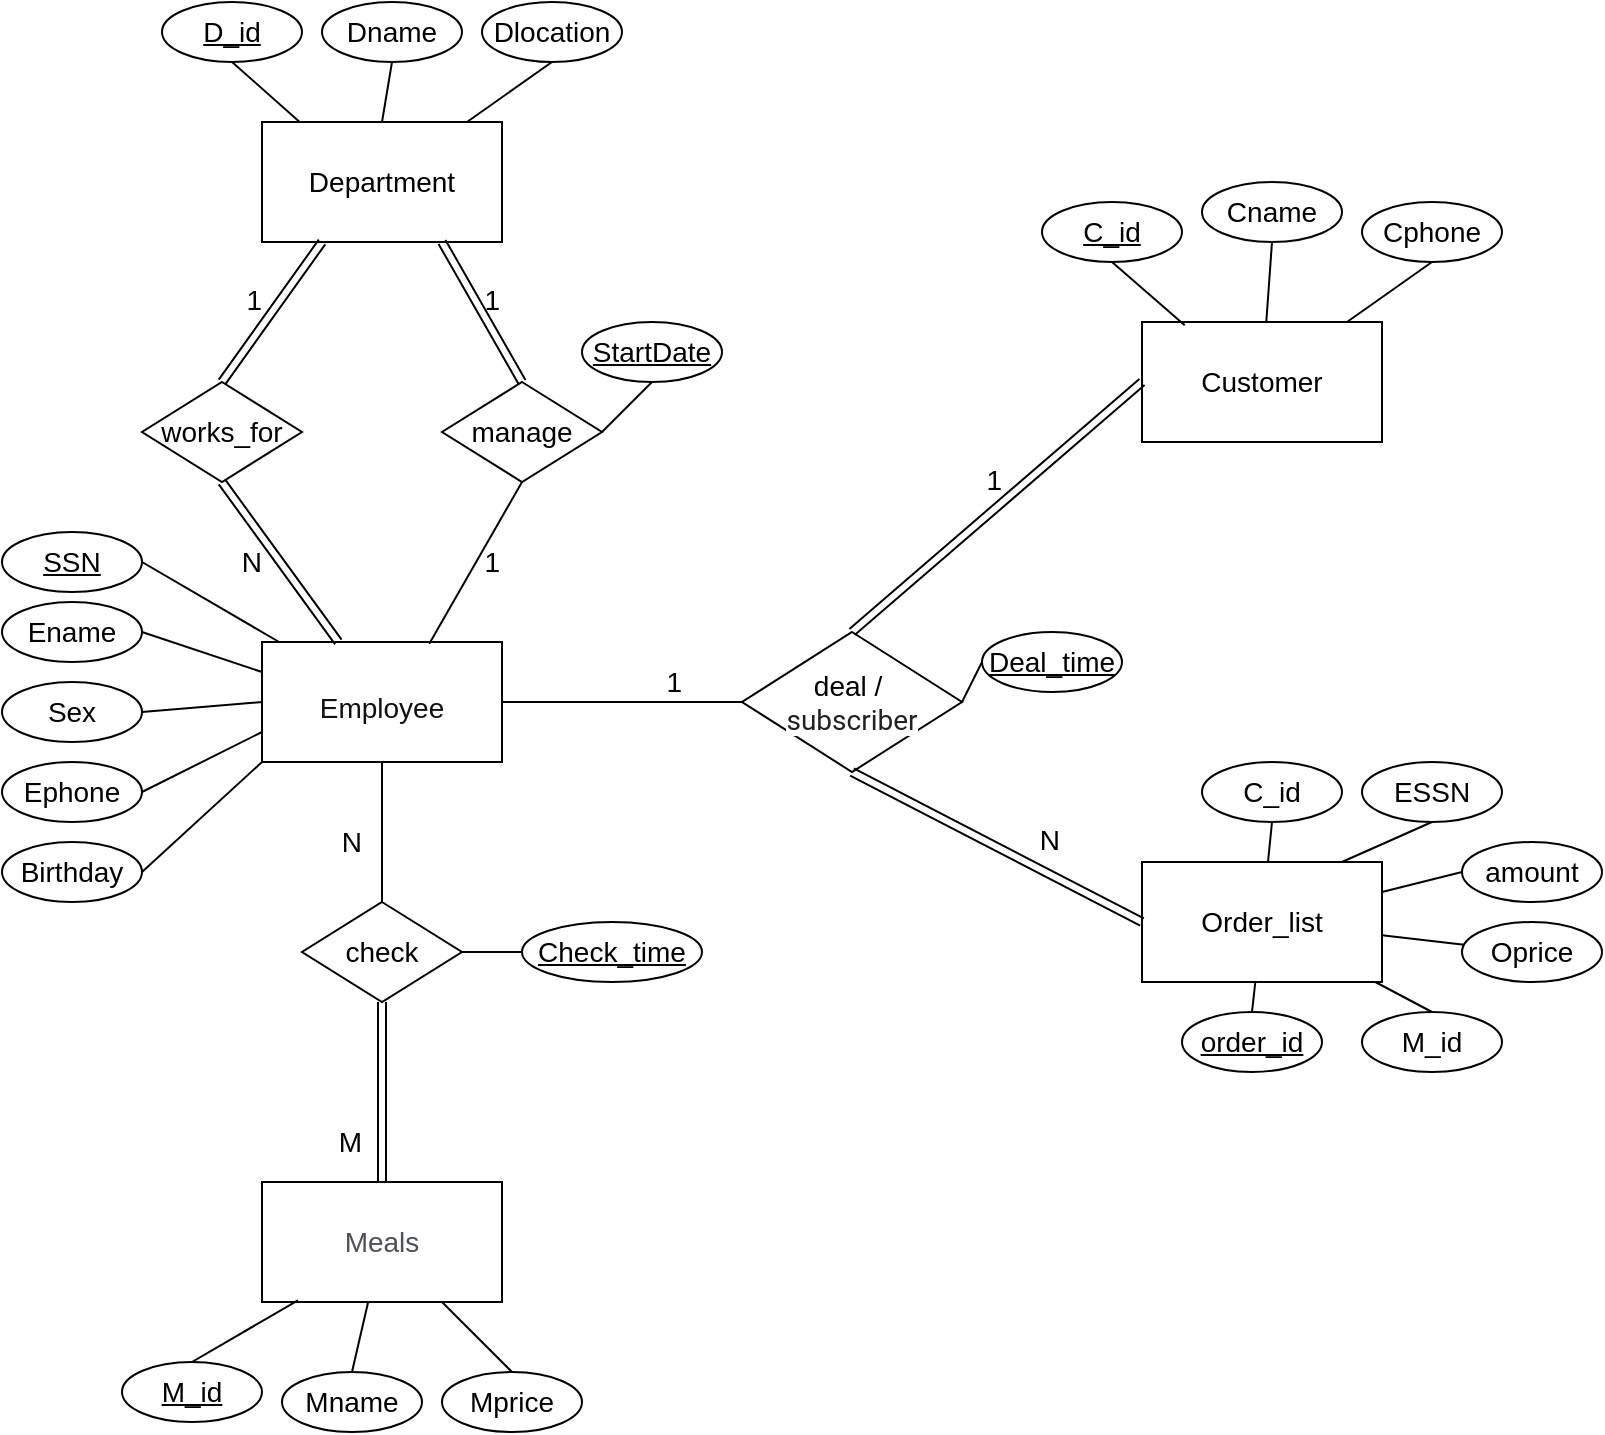 <mxfile version="15.9.1" type="device"><diagram id="R2lEEEUBdFMjLlhIrx00" name="Page-1"><mxGraphModel dx="861" dy="644" grid="1" gridSize="10" guides="1" tooltips="1" connect="1" arrows="1" fold="1" page="1" pageScale="1" pageWidth="850" pageHeight="1100" math="0" shadow="0" extFonts="Permanent Marker^https://fonts.googleapis.com/css?family=Permanent+Marker"><root><mxCell id="0"/><mxCell id="1" parent="0"/><mxCell id="v8dXHl4YSbbSV7GjJ0eQ-2" value="&lt;font style=&quot;font-size: 14px&quot;&gt;Department&lt;/font&gt;" style="rounded=0;whiteSpace=wrap;html=1;" parent="1" vertex="1"><mxGeometry x="160" y="160" width="120" height="60" as="geometry"/></mxCell><mxCell id="v8dXHl4YSbbSV7GjJ0eQ-3" value="&lt;h1 class=&quot;post-title&quot; style=&quot;margin: 10px 0px ; padding: 0px ; list-style: none ; border: 0px ; outline: none ; font-family: &amp;#34;source sans pro&amp;#34; , sans-serif ; clear: both ; color: rgb(17 , 17 , 17) ; background-color: rgb(255 , 255 , 255)&quot;&gt;&lt;font style=&quot;font-size: 14px ; font-weight: normal&quot;&gt;Employee&lt;/font&gt;&lt;/h1&gt;" style="rounded=0;whiteSpace=wrap;html=1;" parent="1" vertex="1"><mxGeometry x="160" y="420" width="120" height="60" as="geometry"/></mxCell><mxCell id="v8dXHl4YSbbSV7GjJ0eQ-4" value="&lt;span style=&quot;color: rgb(77 , 81 , 86) ; font-family: &amp;#34;arial&amp;#34; , sans-serif ; font-size: 14px ; text-align: left ; background-color: rgb(255 , 255 , 255)&quot;&gt;Meals&lt;/span&gt;" style="rounded=0;whiteSpace=wrap;html=1;" parent="1" vertex="1"><mxGeometry x="160" y="690" width="120" height="60" as="geometry"/></mxCell><mxCell id="v8dXHl4YSbbSV7GjJ0eQ-5" value="&lt;font style=&quot;font-size: 14px&quot;&gt;Customer&lt;/font&gt;" style="rounded=0;whiteSpace=wrap;html=1;" parent="1" vertex="1"><mxGeometry x="600" y="260" width="120" height="60" as="geometry"/></mxCell><mxCell id="v8dXHl4YSbbSV7GjJ0eQ-6" value="&lt;font style=&quot;font-size: 14px&quot;&gt;Order_list&lt;/font&gt;" style="rounded=0;whiteSpace=wrap;html=1;" parent="1" vertex="1"><mxGeometry x="600" y="530" width="120" height="60" as="geometry"/></mxCell><mxCell id="v8dXHl4YSbbSV7GjJ0eQ-7" value="&lt;u&gt;D_id&lt;/u&gt;" style="ellipse;whiteSpace=wrap;html=1;fontSize=14;" parent="1" vertex="1"><mxGeometry x="110" y="100" width="70" height="30" as="geometry"/></mxCell><mxCell id="v8dXHl4YSbbSV7GjJ0eQ-8" value="works_for" style="rhombus;whiteSpace=wrap;html=1;fontSize=14;" parent="1" vertex="1"><mxGeometry x="100" y="290" width="80" height="50" as="geometry"/></mxCell><mxCell id="v8dXHl4YSbbSV7GjJ0eQ-9" value="manage" style="rhombus;whiteSpace=wrap;html=1;fontSize=14;" parent="1" vertex="1"><mxGeometry x="250" y="290" width="80" height="50" as="geometry"/></mxCell><mxCell id="v8dXHl4YSbbSV7GjJ0eQ-10" value="check" style="rhombus;whiteSpace=wrap;html=1;fontSize=14;" parent="1" vertex="1"><mxGeometry x="180" y="550" width="80" height="50" as="geometry"/></mxCell><mxCell id="v8dXHl4YSbbSV7GjJ0eQ-11" value="&lt;font style=&quot;font-size: 14px&quot;&gt;deal /&amp;nbsp;&lt;br&gt;&lt;span style=&quot;color: rgba(0 , 0 , 0 , 0.87) ; font-family: &amp;#34;roboto&amp;#34; , &amp;#34;robotodraft&amp;#34; , &amp;#34;helvetica&amp;#34; , &amp;#34;arial&amp;#34; , sans-serif ; text-align: left ; background-color: rgb(255 , 255 , 255)&quot;&gt;subscriber&lt;/span&gt;&lt;/font&gt;" style="rhombus;whiteSpace=wrap;html=1;fontSize=14;" parent="1" vertex="1"><mxGeometry x="400" y="415" width="110" height="70" as="geometry"/></mxCell><mxCell id="v8dXHl4YSbbSV7GjJ0eQ-12" value="" style="endArrow=none;html=1;rounded=0;fontSize=14;exitX=0.5;exitY=1;exitDx=0;exitDy=0;entryX=0.697;entryY=0.015;entryDx=0;entryDy=0;entryPerimeter=0;" parent="1" source="v8dXHl4YSbbSV7GjJ0eQ-9" target="v8dXHl4YSbbSV7GjJ0eQ-3" edge="1"><mxGeometry relative="1" as="geometry"><mxPoint x="340" y="320" as="sourcePoint"/><mxPoint x="500" y="320" as="targetPoint"/></mxGeometry></mxCell><mxCell id="v8dXHl4YSbbSV7GjJ0eQ-13" value="1" style="resizable=0;html=1;align=right;verticalAlign=bottom;fontSize=14;" parent="v8dXHl4YSbbSV7GjJ0eQ-12" connectable="0" vertex="1"><mxGeometry x="1" relative="1" as="geometry"><mxPoint x="36" y="-30" as="offset"/></mxGeometry></mxCell><mxCell id="v8dXHl4YSbbSV7GjJ0eQ-16" value="" style="shape=link;html=1;rounded=0;fontSize=14;exitX=0.25;exitY=1;exitDx=0;exitDy=0;entryX=0.5;entryY=0;entryDx=0;entryDy=0;" parent="1" source="v8dXHl4YSbbSV7GjJ0eQ-2" target="v8dXHl4YSbbSV7GjJ0eQ-8" edge="1"><mxGeometry relative="1" as="geometry"><mxPoint x="90" y="240" as="sourcePoint"/><mxPoint x="250" y="240" as="targetPoint"/></mxGeometry></mxCell><mxCell id="v8dXHl4YSbbSV7GjJ0eQ-17" value="1" style="resizable=0;html=1;align=right;verticalAlign=bottom;fontSize=14;" parent="v8dXHl4YSbbSV7GjJ0eQ-16" connectable="0" vertex="1"><mxGeometry x="1" relative="1" as="geometry"><mxPoint x="20" y="-30" as="offset"/></mxGeometry></mxCell><mxCell id="v8dXHl4YSbbSV7GjJ0eQ-19" value="" style="shape=link;html=1;rounded=0;fontSize=14;exitX=0.75;exitY=1;exitDx=0;exitDy=0;entryX=0.5;entryY=0;entryDx=0;entryDy=0;" parent="1" source="v8dXHl4YSbbSV7GjJ0eQ-2" target="v8dXHl4YSbbSV7GjJ0eQ-9" edge="1"><mxGeometry relative="1" as="geometry"><mxPoint x="221.84" y="230.18" as="sourcePoint"/><mxPoint x="150" y="300" as="targetPoint"/></mxGeometry></mxCell><mxCell id="v8dXHl4YSbbSV7GjJ0eQ-20" value="1" style="resizable=0;html=1;align=right;verticalAlign=bottom;fontSize=14;" parent="v8dXHl4YSbbSV7GjJ0eQ-19" connectable="0" vertex="1"><mxGeometry x="1" relative="1" as="geometry"><mxPoint x="-10" y="-30" as="offset"/></mxGeometry></mxCell><mxCell id="v8dXHl4YSbbSV7GjJ0eQ-21" value="" style="shape=link;html=1;rounded=0;fontSize=14;exitX=0.5;exitY=1;exitDx=0;exitDy=0;" parent="1" source="v8dXHl4YSbbSV7GjJ0eQ-8" target="v8dXHl4YSbbSV7GjJ0eQ-3" edge="1"><mxGeometry relative="1" as="geometry"><mxPoint x="70" y="390" as="sourcePoint"/><mxPoint x="220" y="420" as="targetPoint"/></mxGeometry></mxCell><mxCell id="v8dXHl4YSbbSV7GjJ0eQ-22" value="N" style="resizable=0;html=1;align=right;verticalAlign=bottom;fontSize=14;" parent="v8dXHl4YSbbSV7GjJ0eQ-21" connectable="0" vertex="1"><mxGeometry x="1" relative="1" as="geometry"><mxPoint x="-38" y="-30" as="offset"/></mxGeometry></mxCell><mxCell id="v8dXHl4YSbbSV7GjJ0eQ-23" value="" style="endArrow=none;html=1;rounded=0;fontSize=14;exitX=0.5;exitY=1;exitDx=0;exitDy=0;entryX=0.5;entryY=0;entryDx=0;entryDy=0;" parent="1" source="v8dXHl4YSbbSV7GjJ0eQ-3" target="v8dXHl4YSbbSV7GjJ0eQ-10" edge="1"><mxGeometry relative="1" as="geometry"><mxPoint x="230" y="360" as="sourcePoint"/><mxPoint x="390" y="360" as="targetPoint"/></mxGeometry></mxCell><mxCell id="v8dXHl4YSbbSV7GjJ0eQ-24" value="N" style="resizable=0;html=1;align=right;verticalAlign=bottom;fontSize=14;" parent="v8dXHl4YSbbSV7GjJ0eQ-23" connectable="0" vertex="1"><mxGeometry x="1" relative="1" as="geometry"><mxPoint x="-10" y="-20" as="offset"/></mxGeometry></mxCell><mxCell id="v8dXHl4YSbbSV7GjJ0eQ-25" value="" style="shape=link;html=1;rounded=0;fontSize=14;exitX=0.5;exitY=1;exitDx=0;exitDy=0;entryX=0.5;entryY=0;entryDx=0;entryDy=0;" parent="1" source="v8dXHl4YSbbSV7GjJ0eQ-10" target="v8dXHl4YSbbSV7GjJ0eQ-4" edge="1"><mxGeometry relative="1" as="geometry"><mxPoint x="230" y="620" as="sourcePoint"/><mxPoint x="390" y="620" as="targetPoint"/></mxGeometry></mxCell><mxCell id="v8dXHl4YSbbSV7GjJ0eQ-26" value="M" style="resizable=0;html=1;align=right;verticalAlign=bottom;fontSize=14;" parent="v8dXHl4YSbbSV7GjJ0eQ-25" connectable="0" vertex="1"><mxGeometry x="1" relative="1" as="geometry"><mxPoint x="-10" y="-10" as="offset"/></mxGeometry></mxCell><mxCell id="v8dXHl4YSbbSV7GjJ0eQ-27" value="" style="endArrow=none;html=1;rounded=0;fontSize=14;exitX=1;exitY=0.5;exitDx=0;exitDy=0;entryX=0;entryY=0.5;entryDx=0;entryDy=0;" parent="1" source="v8dXHl4YSbbSV7GjJ0eQ-3" target="v8dXHl4YSbbSV7GjJ0eQ-11" edge="1"><mxGeometry relative="1" as="geometry"><mxPoint x="230" y="490.0" as="sourcePoint"/><mxPoint x="230" y="560" as="targetPoint"/></mxGeometry></mxCell><mxCell id="v8dXHl4YSbbSV7GjJ0eQ-28" value="1" style="resizable=0;html=1;align=right;verticalAlign=bottom;fontSize=14;" parent="v8dXHl4YSbbSV7GjJ0eQ-27" connectable="0" vertex="1"><mxGeometry x="1" relative="1" as="geometry"><mxPoint x="-30" as="offset"/></mxGeometry></mxCell><mxCell id="v8dXHl4YSbbSV7GjJ0eQ-30" value="" style="shape=link;html=1;rounded=0;fontSize=14;exitX=0.5;exitY=1;exitDx=0;exitDy=0;entryX=0;entryY=0.5;entryDx=0;entryDy=0;" parent="1" source="v8dXHl4YSbbSV7GjJ0eQ-11" target="v8dXHl4YSbbSV7GjJ0eQ-6" edge="1"><mxGeometry relative="1" as="geometry"><mxPoint x="230" y="610" as="sourcePoint"/><mxPoint x="230" y="660" as="targetPoint"/></mxGeometry></mxCell><mxCell id="v8dXHl4YSbbSV7GjJ0eQ-31" value="N" style="resizable=0;html=1;align=right;verticalAlign=bottom;fontSize=14;" parent="v8dXHl4YSbbSV7GjJ0eQ-30" connectable="0" vertex="1"><mxGeometry x="1" relative="1" as="geometry"><mxPoint x="-40" y="-30" as="offset"/></mxGeometry></mxCell><mxCell id="v8dXHl4YSbbSV7GjJ0eQ-32" value="" style="shape=link;html=1;rounded=0;fontSize=14;exitX=0.5;exitY=0;exitDx=0;exitDy=0;entryX=0;entryY=0.5;entryDx=0;entryDy=0;" parent="1" source="v8dXHl4YSbbSV7GjJ0eQ-11" target="v8dXHl4YSbbSV7GjJ0eQ-5" edge="1"><mxGeometry relative="1" as="geometry"><mxPoint x="230" y="520" as="sourcePoint"/><mxPoint x="390" y="520" as="targetPoint"/></mxGeometry></mxCell><mxCell id="v8dXHl4YSbbSV7GjJ0eQ-33" value="1" style="resizable=0;html=1;align=right;verticalAlign=bottom;fontSize=14;" parent="v8dXHl4YSbbSV7GjJ0eQ-32" connectable="0" vertex="1"><mxGeometry x="1" relative="1" as="geometry"><mxPoint x="-70" y="60" as="offset"/></mxGeometry></mxCell><mxCell id="v8dXHl4YSbbSV7GjJ0eQ-35" value="" style="endArrow=none;html=1;rounded=0;fontSize=14;exitX=0.5;exitY=1;exitDx=0;exitDy=0;entryX=0.157;entryY=0;entryDx=0;entryDy=0;entryPerimeter=0;" parent="1" source="v8dXHl4YSbbSV7GjJ0eQ-7" target="v8dXHl4YSbbSV7GjJ0eQ-2" edge="1"><mxGeometry relative="1" as="geometry"><mxPoint x="340" y="220" as="sourcePoint"/><mxPoint x="500" y="220" as="targetPoint"/></mxGeometry></mxCell><mxCell id="v8dXHl4YSbbSV7GjJ0eQ-38" value="Dname" style="ellipse;whiteSpace=wrap;html=1;fontSize=14;" parent="1" vertex="1"><mxGeometry x="190" y="100" width="70" height="30" as="geometry"/></mxCell><mxCell id="v8dXHl4YSbbSV7GjJ0eQ-39" value="" style="endArrow=none;html=1;rounded=0;fontSize=14;exitX=0.5;exitY=1;exitDx=0;exitDy=0;entryX=0.5;entryY=0;entryDx=0;entryDy=0;" parent="1" source="v8dXHl4YSbbSV7GjJ0eQ-38" target="v8dXHl4YSbbSV7GjJ0eQ-2" edge="1"><mxGeometry relative="1" as="geometry"><mxPoint x="380" y="180" as="sourcePoint"/><mxPoint x="197.96" y="142.5" as="targetPoint"/></mxGeometry></mxCell><mxCell id="v8dXHl4YSbbSV7GjJ0eQ-40" value="Dlocation" style="ellipse;whiteSpace=wrap;html=1;fontSize=14;" parent="1" vertex="1"><mxGeometry x="270" y="100" width="70" height="30" as="geometry"/></mxCell><mxCell id="v8dXHl4YSbbSV7GjJ0eQ-41" value="" style="endArrow=none;html=1;rounded=0;fontSize=14;exitX=0.5;exitY=1;exitDx=0;exitDy=0;" parent="1" source="v8dXHl4YSbbSV7GjJ0eQ-40" target="v8dXHl4YSbbSV7GjJ0eQ-2" edge="1"><mxGeometry relative="1" as="geometry"><mxPoint x="460" y="180" as="sourcePoint"/><mxPoint x="270" y="160" as="targetPoint"/></mxGeometry></mxCell><mxCell id="v8dXHl4YSbbSV7GjJ0eQ-44" value="&lt;u&gt;StartDate&lt;/u&gt;" style="ellipse;whiteSpace=wrap;html=1;fontSize=14;" parent="1" vertex="1"><mxGeometry x="320" y="260" width="70" height="30" as="geometry"/></mxCell><mxCell id="v8dXHl4YSbbSV7GjJ0eQ-45" value="" style="endArrow=none;html=1;rounded=0;fontSize=14;exitX=0.5;exitY=1;exitDx=0;exitDy=0;entryX=1;entryY=0.5;entryDx=0;entryDy=0;" parent="1" source="v8dXHl4YSbbSV7GjJ0eQ-44" target="v8dXHl4YSbbSV7GjJ0eQ-9" edge="1"><mxGeometry relative="1" as="geometry"><mxPoint x="550" y="380" as="sourcePoint"/><mxPoint x="330" y="335" as="targetPoint"/></mxGeometry></mxCell><mxCell id="v8dXHl4YSbbSV7GjJ0eQ-46" value="&lt;u&gt;Deal_time&lt;/u&gt;" style="ellipse;whiteSpace=wrap;html=1;fontSize=14;" parent="1" vertex="1"><mxGeometry x="520" y="415" width="70" height="30" as="geometry"/></mxCell><mxCell id="v8dXHl4YSbbSV7GjJ0eQ-47" value="" style="endArrow=none;html=1;rounded=0;fontSize=14;exitX=0;exitY=0.5;exitDx=0;exitDy=0;entryX=1;entryY=0.5;entryDx=0;entryDy=0;" parent="1" source="v8dXHl4YSbbSV7GjJ0eQ-46" target="v8dXHl4YSbbSV7GjJ0eQ-11" edge="1"><mxGeometry relative="1" as="geometry"><mxPoint x="740" y="535" as="sourcePoint"/><mxPoint x="510" y="475" as="targetPoint"/></mxGeometry></mxCell><mxCell id="v8dXHl4YSbbSV7GjJ0eQ-48" value="&lt;u&gt;Check_time&lt;/u&gt;" style="ellipse;whiteSpace=wrap;html=1;fontSize=14;" parent="1" vertex="1"><mxGeometry x="290" y="560" width="90" height="30" as="geometry"/></mxCell><mxCell id="v8dXHl4YSbbSV7GjJ0eQ-49" value="" style="endArrow=none;html=1;rounded=0;fontSize=14;exitX=0;exitY=0.5;exitDx=0;exitDy=0;entryX=1;entryY=0.5;entryDx=0;entryDy=0;" parent="1" source="v8dXHl4YSbbSV7GjJ0eQ-48" target="v8dXHl4YSbbSV7GjJ0eQ-10" edge="1"><mxGeometry relative="1" as="geometry"><mxPoint x="500" y="643" as="sourcePoint"/><mxPoint x="280" y="578" as="targetPoint"/></mxGeometry></mxCell><mxCell id="v8dXHl4YSbbSV7GjJ0eQ-50" value="&lt;u&gt;SSN&lt;/u&gt;" style="ellipse;whiteSpace=wrap;html=1;fontSize=14;" parent="1" vertex="1"><mxGeometry x="30" y="365" width="70" height="30" as="geometry"/></mxCell><mxCell id="v8dXHl4YSbbSV7GjJ0eQ-51" value="" style="endArrow=none;html=1;rounded=0;fontSize=14;exitX=1;exitY=0.5;exitDx=0;exitDy=0;" parent="1" source="v8dXHl4YSbbSV7GjJ0eQ-50" target="v8dXHl4YSbbSV7GjJ0eQ-3" edge="1"><mxGeometry relative="1" as="geometry"><mxPoint x="260" y="485" as="sourcePoint"/><mxPoint x="40" y="420" as="targetPoint"/></mxGeometry></mxCell><mxCell id="v8dXHl4YSbbSV7GjJ0eQ-52" value="&lt;u&gt;C_id&lt;/u&gt;" style="ellipse;whiteSpace=wrap;html=1;fontSize=14;" parent="1" vertex="1"><mxGeometry x="550" y="200" width="70" height="30" as="geometry"/></mxCell><mxCell id="v8dXHl4YSbbSV7GjJ0eQ-53" value="" style="endArrow=none;html=1;rounded=0;fontSize=14;exitX=0.5;exitY=1;exitDx=0;exitDy=0;entryX=0.178;entryY=0.028;entryDx=0;entryDy=0;entryPerimeter=0;" parent="1" source="v8dXHl4YSbbSV7GjJ0eQ-52" target="v8dXHl4YSbbSV7GjJ0eQ-5" edge="1"><mxGeometry relative="1" as="geometry"><mxPoint x="740" y="320" as="sourcePoint"/><mxPoint x="520" y="255" as="targetPoint"/></mxGeometry></mxCell><mxCell id="v8dXHl4YSbbSV7GjJ0eQ-54" value="&lt;u&gt;order_id&lt;/u&gt;&lt;span style=&quot;color: rgba(0 , 0 , 0 , 0) ; font-family: monospace ; font-size: 0px&quot;&gt;%3CmxGraphModel%3E%3Croot%3E%3CmxCell%20id%3D%220%22%2F%3E%3CmxCell%20id%3D%221%22%20parent%3D%220%22%2F%3E%3CmxCell%20id%3D%222%22%20value%3D%22%26lt%3Bu%26gt%3BStaetDate%26lt%3B%2Fu%26gt%3B%22%20style%3D%22ellipse%3BwhiteSpace%3Dwrap%3Bhtml%3D1%3BfontSize%3D14%3B%22%20vertex%3D%221%22%20parent%3D%221%22%3E%3CmxGeometry%20x%3D%22320%22%20y%3D%22260%22%20width%3D%2270%22%20height%3D%2230%22%20as%3D%22geometry%22%2F%3E%3C%2FmxCell%3E%3CmxCell%20id%3D%223%22%20value%3D%22%22%20style%3D%22endArrow%3Dnone%3Bhtml%3D1%3Brounded%3D0%3BfontSize%3D14%3BexitX%3D0.5%3BexitY%3D1%3BexitDx%3D0%3BexitDy%3D0%3BentryX%3D1%3BentryY%3D0.5%3BentryDx%3D0%3BentryDy%3D0%3B%22%20edge%3D%221%22%20source%3D%222%22%20parent%3D%221%22%3E%3CmxGeometry%20relative%3D%221%22%20as%3D%22geometry%22%3E%3CmxPoint%20x%3D%22550%22%20y%3D%22380%22%20as%3D%22sourcePoint%22%2F%3E%3CmxPoint%20x%3D%22330%22%20y%3D%22315%22%20as%3D%22targetPoint%22%2F%3E%3C%2FmxGeometry%3E%3C%2FmxCell%3E%3C%2Froot%3E%3C%2FmxGraphModel%3E&lt;/span&gt;" style="ellipse;whiteSpace=wrap;html=1;fontSize=14;" parent="1" vertex="1"><mxGeometry x="620" y="605" width="70" height="30" as="geometry"/></mxCell><mxCell id="v8dXHl4YSbbSV7GjJ0eQ-55" value="" style="endArrow=none;html=1;rounded=0;fontSize=14;exitX=0.5;exitY=0;exitDx=0;exitDy=0;" parent="1" source="v8dXHl4YSbbSV7GjJ0eQ-54" target="v8dXHl4YSbbSV7GjJ0eQ-6" edge="1"><mxGeometry relative="1" as="geometry"><mxPoint x="750" y="755" as="sourcePoint"/><mxPoint x="530" y="690" as="targetPoint"/></mxGeometry></mxCell><mxCell id="v8dXHl4YSbbSV7GjJ0eQ-56" value="&lt;u&gt;M_id&lt;/u&gt;" style="ellipse;whiteSpace=wrap;html=1;fontSize=14;" parent="1" vertex="1"><mxGeometry x="90" y="780" width="70" height="30" as="geometry"/></mxCell><mxCell id="v8dXHl4YSbbSV7GjJ0eQ-57" value="" style="endArrow=none;html=1;rounded=0;fontSize=14;exitX=0.5;exitY=0;exitDx=0;exitDy=0;entryX=0.15;entryY=0.986;entryDx=0;entryDy=0;entryPerimeter=0;" parent="1" source="v8dXHl4YSbbSV7GjJ0eQ-56" target="v8dXHl4YSbbSV7GjJ0eQ-4" edge="1"><mxGeometry relative="1" as="geometry"><mxPoint x="270" y="850" as="sourcePoint"/><mxPoint x="150" y="665" as="targetPoint"/></mxGeometry></mxCell><mxCell id="v8dXHl4YSbbSV7GjJ0eQ-60" value="M_id" style="ellipse;whiteSpace=wrap;html=1;fontSize=14;" parent="1" vertex="1"><mxGeometry x="710" y="605" width="70" height="30" as="geometry"/></mxCell><mxCell id="v8dXHl4YSbbSV7GjJ0eQ-61" value="" style="endArrow=none;html=1;rounded=0;fontSize=14;exitX=0.5;exitY=0;exitDx=0;exitDy=0;" parent="1" source="v8dXHl4YSbbSV7GjJ0eQ-60" target="v8dXHl4YSbbSV7GjJ0eQ-6" edge="1"><mxGeometry relative="1" as="geometry"><mxPoint x="790" y="715" as="sourcePoint"/><mxPoint x="630" y="695" as="targetPoint"/></mxGeometry></mxCell><mxCell id="v8dXHl4YSbbSV7GjJ0eQ-64" value="Cname" style="ellipse;whiteSpace=wrap;html=1;fontSize=14;" parent="1" vertex="1"><mxGeometry x="630" y="190" width="70" height="30" as="geometry"/></mxCell><mxCell id="v8dXHl4YSbbSV7GjJ0eQ-65" value="" style="endArrow=none;html=1;rounded=0;fontSize=14;exitX=0.5;exitY=1;exitDx=0;exitDy=0;" parent="1" source="v8dXHl4YSbbSV7GjJ0eQ-64" target="v8dXHl4YSbbSV7GjJ0eQ-5" edge="1"><mxGeometry relative="1" as="geometry"><mxPoint x="410" y="210" as="sourcePoint"/><mxPoint x="250" y="190" as="targetPoint"/></mxGeometry></mxCell><mxCell id="v8dXHl4YSbbSV7GjJ0eQ-66" value="Oprice" style="ellipse;whiteSpace=wrap;html=1;fontSize=14;" parent="1" vertex="1"><mxGeometry x="760" y="560" width="70" height="30" as="geometry"/></mxCell><mxCell id="v8dXHl4YSbbSV7GjJ0eQ-67" value="" style="endArrow=none;html=1;rounded=0;fontSize=14;" parent="1" source="v8dXHl4YSbbSV7GjJ0eQ-66" target="v8dXHl4YSbbSV7GjJ0eQ-6" edge="1"><mxGeometry relative="1" as="geometry"><mxPoint x="870" y="715" as="sourcePoint"/><mxPoint x="730" y="590" as="targetPoint"/></mxGeometry></mxCell><mxCell id="v8dXHl4YSbbSV7GjJ0eQ-68" value="amount" style="ellipse;whiteSpace=wrap;html=1;fontSize=14;" parent="1" vertex="1"><mxGeometry x="760" y="520" width="70" height="30" as="geometry"/></mxCell><mxCell id="v8dXHl4YSbbSV7GjJ0eQ-69" value="" style="endArrow=none;html=1;rounded=0;fontSize=14;exitX=0;exitY=0.5;exitDx=0;exitDy=0;" parent="1" source="v8dXHl4YSbbSV7GjJ0eQ-68" target="v8dXHl4YSbbSV7GjJ0eQ-6" edge="1"><mxGeometry relative="1" as="geometry"><mxPoint x="950" y="715" as="sourcePoint"/><mxPoint x="762" y="590" as="targetPoint"/></mxGeometry></mxCell><mxCell id="v8dXHl4YSbbSV7GjJ0eQ-71" value="Mname" style="ellipse;whiteSpace=wrap;html=1;fontSize=14;" parent="1" vertex="1"><mxGeometry x="170" y="785" width="70" height="30" as="geometry"/></mxCell><mxCell id="v8dXHl4YSbbSV7GjJ0eQ-72" value="" style="endArrow=none;html=1;rounded=0;fontSize=14;exitX=0.5;exitY=0;exitDx=0;exitDy=0;" parent="1" source="v8dXHl4YSbbSV7GjJ0eQ-71" target="v8dXHl4YSbbSV7GjJ0eQ-4" edge="1"><mxGeometry relative="1" as="geometry"><mxPoint x="360" y="865" as="sourcePoint"/><mxPoint x="220" y="740" as="targetPoint"/></mxGeometry></mxCell><mxCell id="v8dXHl4YSbbSV7GjJ0eQ-73" value="Mprice" style="ellipse;whiteSpace=wrap;html=1;fontSize=14;" parent="1" vertex="1"><mxGeometry x="250" y="785" width="70" height="30" as="geometry"/></mxCell><mxCell id="v8dXHl4YSbbSV7GjJ0eQ-74" value="" style="endArrow=none;html=1;rounded=0;fontSize=14;exitX=0.5;exitY=0;exitDx=0;exitDy=0;" parent="1" source="v8dXHl4YSbbSV7GjJ0eQ-73" target="v8dXHl4YSbbSV7GjJ0eQ-4" edge="1"><mxGeometry relative="1" as="geometry"><mxPoint x="440" y="865" as="sourcePoint"/><mxPoint x="300" y="740" as="targetPoint"/></mxGeometry></mxCell><mxCell id="v8dXHl4YSbbSV7GjJ0eQ-79" value="Cphone" style="ellipse;whiteSpace=wrap;html=1;fontSize=14;" parent="1" vertex="1"><mxGeometry x="710" y="200" width="70" height="30" as="geometry"/></mxCell><mxCell id="v8dXHl4YSbbSV7GjJ0eQ-80" value="" style="endArrow=none;html=1;rounded=0;fontSize=14;exitX=0.5;exitY=1;exitDx=0;exitDy=0;" parent="1" source="v8dXHl4YSbbSV7GjJ0eQ-79" target="v8dXHl4YSbbSV7GjJ0eQ-5" edge="1"><mxGeometry relative="1" as="geometry"><mxPoint x="490" y="210" as="sourcePoint"/><mxPoint x="720.714" y="260" as="targetPoint"/></mxGeometry></mxCell><mxCell id="v8dXHl4YSbbSV7GjJ0eQ-82" value="Ename" style="ellipse;whiteSpace=wrap;html=1;fontSize=14;" parent="1" vertex="1"><mxGeometry x="30" y="400" width="70" height="30" as="geometry"/></mxCell><mxCell id="v8dXHl4YSbbSV7GjJ0eQ-83" value="" style="endArrow=none;html=1;rounded=0;fontSize=14;entryX=0;entryY=0.25;entryDx=0;entryDy=0;" parent="1" target="v8dXHl4YSbbSV7GjJ0eQ-3" edge="1"><mxGeometry relative="1" as="geometry"><mxPoint x="100" y="415" as="sourcePoint"/><mxPoint x="60" y="460" as="targetPoint"/></mxGeometry></mxCell><mxCell id="v8dXHl4YSbbSV7GjJ0eQ-84" value="Sex" style="ellipse;whiteSpace=wrap;html=1;fontSize=14;" parent="1" vertex="1"><mxGeometry x="30" y="440" width="70" height="30" as="geometry"/></mxCell><mxCell id="v8dXHl4YSbbSV7GjJ0eQ-85" value="" style="endArrow=none;html=1;rounded=0;fontSize=14;exitX=1;exitY=0.5;exitDx=0;exitDy=0;entryX=0;entryY=0.5;entryDx=0;entryDy=0;" parent="1" source="v8dXHl4YSbbSV7GjJ0eQ-84" target="v8dXHl4YSbbSV7GjJ0eQ-3" edge="1"><mxGeometry relative="1" as="geometry"><mxPoint x="220" y="520" as="sourcePoint"/><mxPoint x="160" y="475" as="targetPoint"/></mxGeometry></mxCell><mxCell id="v8dXHl4YSbbSV7GjJ0eQ-86" value="Ephone" style="ellipse;whiteSpace=wrap;html=1;fontSize=14;" parent="1" vertex="1"><mxGeometry x="30" y="480" width="70" height="30" as="geometry"/></mxCell><mxCell id="v8dXHl4YSbbSV7GjJ0eQ-87" value="" style="endArrow=none;html=1;rounded=0;fontSize=14;entryX=0;entryY=0.75;entryDx=0;entryDy=0;" parent="1" target="v8dXHl4YSbbSV7GjJ0eQ-3" edge="1"><mxGeometry relative="1" as="geometry"><mxPoint x="100" y="495" as="sourcePoint"/><mxPoint x="160" y="515" as="targetPoint"/></mxGeometry></mxCell><mxCell id="v8dXHl4YSbbSV7GjJ0eQ-88" value="Birthday" style="ellipse;whiteSpace=wrap;html=1;fontSize=14;" parent="1" vertex="1"><mxGeometry x="30" y="520" width="70" height="30" as="geometry"/></mxCell><mxCell id="v8dXHl4YSbbSV7GjJ0eQ-89" value="" style="endArrow=none;html=1;rounded=0;fontSize=14;entryX=0;entryY=1;entryDx=0;entryDy=0;" parent="1" target="v8dXHl4YSbbSV7GjJ0eQ-3" edge="1"><mxGeometry relative="1" as="geometry"><mxPoint x="100" y="535" as="sourcePoint"/><mxPoint x="160" y="505" as="targetPoint"/></mxGeometry></mxCell><mxCell id="y9KZjv9KBShsTLnOphYV-1" value="C_id" style="ellipse;whiteSpace=wrap;html=1;fontSize=14;" parent="1" vertex="1"><mxGeometry x="630" y="480" width="70" height="30" as="geometry"/></mxCell><mxCell id="y9KZjv9KBShsTLnOphYV-4" value="" style="endArrow=none;html=1;rounded=0;fontSize=14;exitX=0.5;exitY=1;exitDx=0;exitDy=0;" parent="1" source="y9KZjv9KBShsTLnOphYV-1" target="v8dXHl4YSbbSV7GjJ0eQ-6" edge="1"><mxGeometry relative="1" as="geometry"><mxPoint x="655" y="500" as="sourcePoint"/><mxPoint x="630" y="530" as="targetPoint"/></mxGeometry></mxCell><mxCell id="y9KZjv9KBShsTLnOphYV-6" value="ESSN" style="ellipse;whiteSpace=wrap;html=1;fontSize=14;" parent="1" vertex="1"><mxGeometry x="710" y="480" width="70" height="30" as="geometry"/></mxCell><mxCell id="y9KZjv9KBShsTLnOphYV-7" value="" style="endArrow=none;html=1;rounded=0;fontSize=14;entryX=0.833;entryY=0;entryDx=0;entryDy=0;entryPerimeter=0;exitX=0.5;exitY=1;exitDx=0;exitDy=0;" parent="1" source="y9KZjv9KBShsTLnOphYV-6" target="v8dXHl4YSbbSV7GjJ0eQ-6" edge="1"><mxGeometry relative="1" as="geometry"><mxPoint x="735" y="500" as="sourcePoint"/><mxPoint x="710" y="530" as="targetPoint"/></mxGeometry></mxCell></root></mxGraphModel></diagram></mxfile>